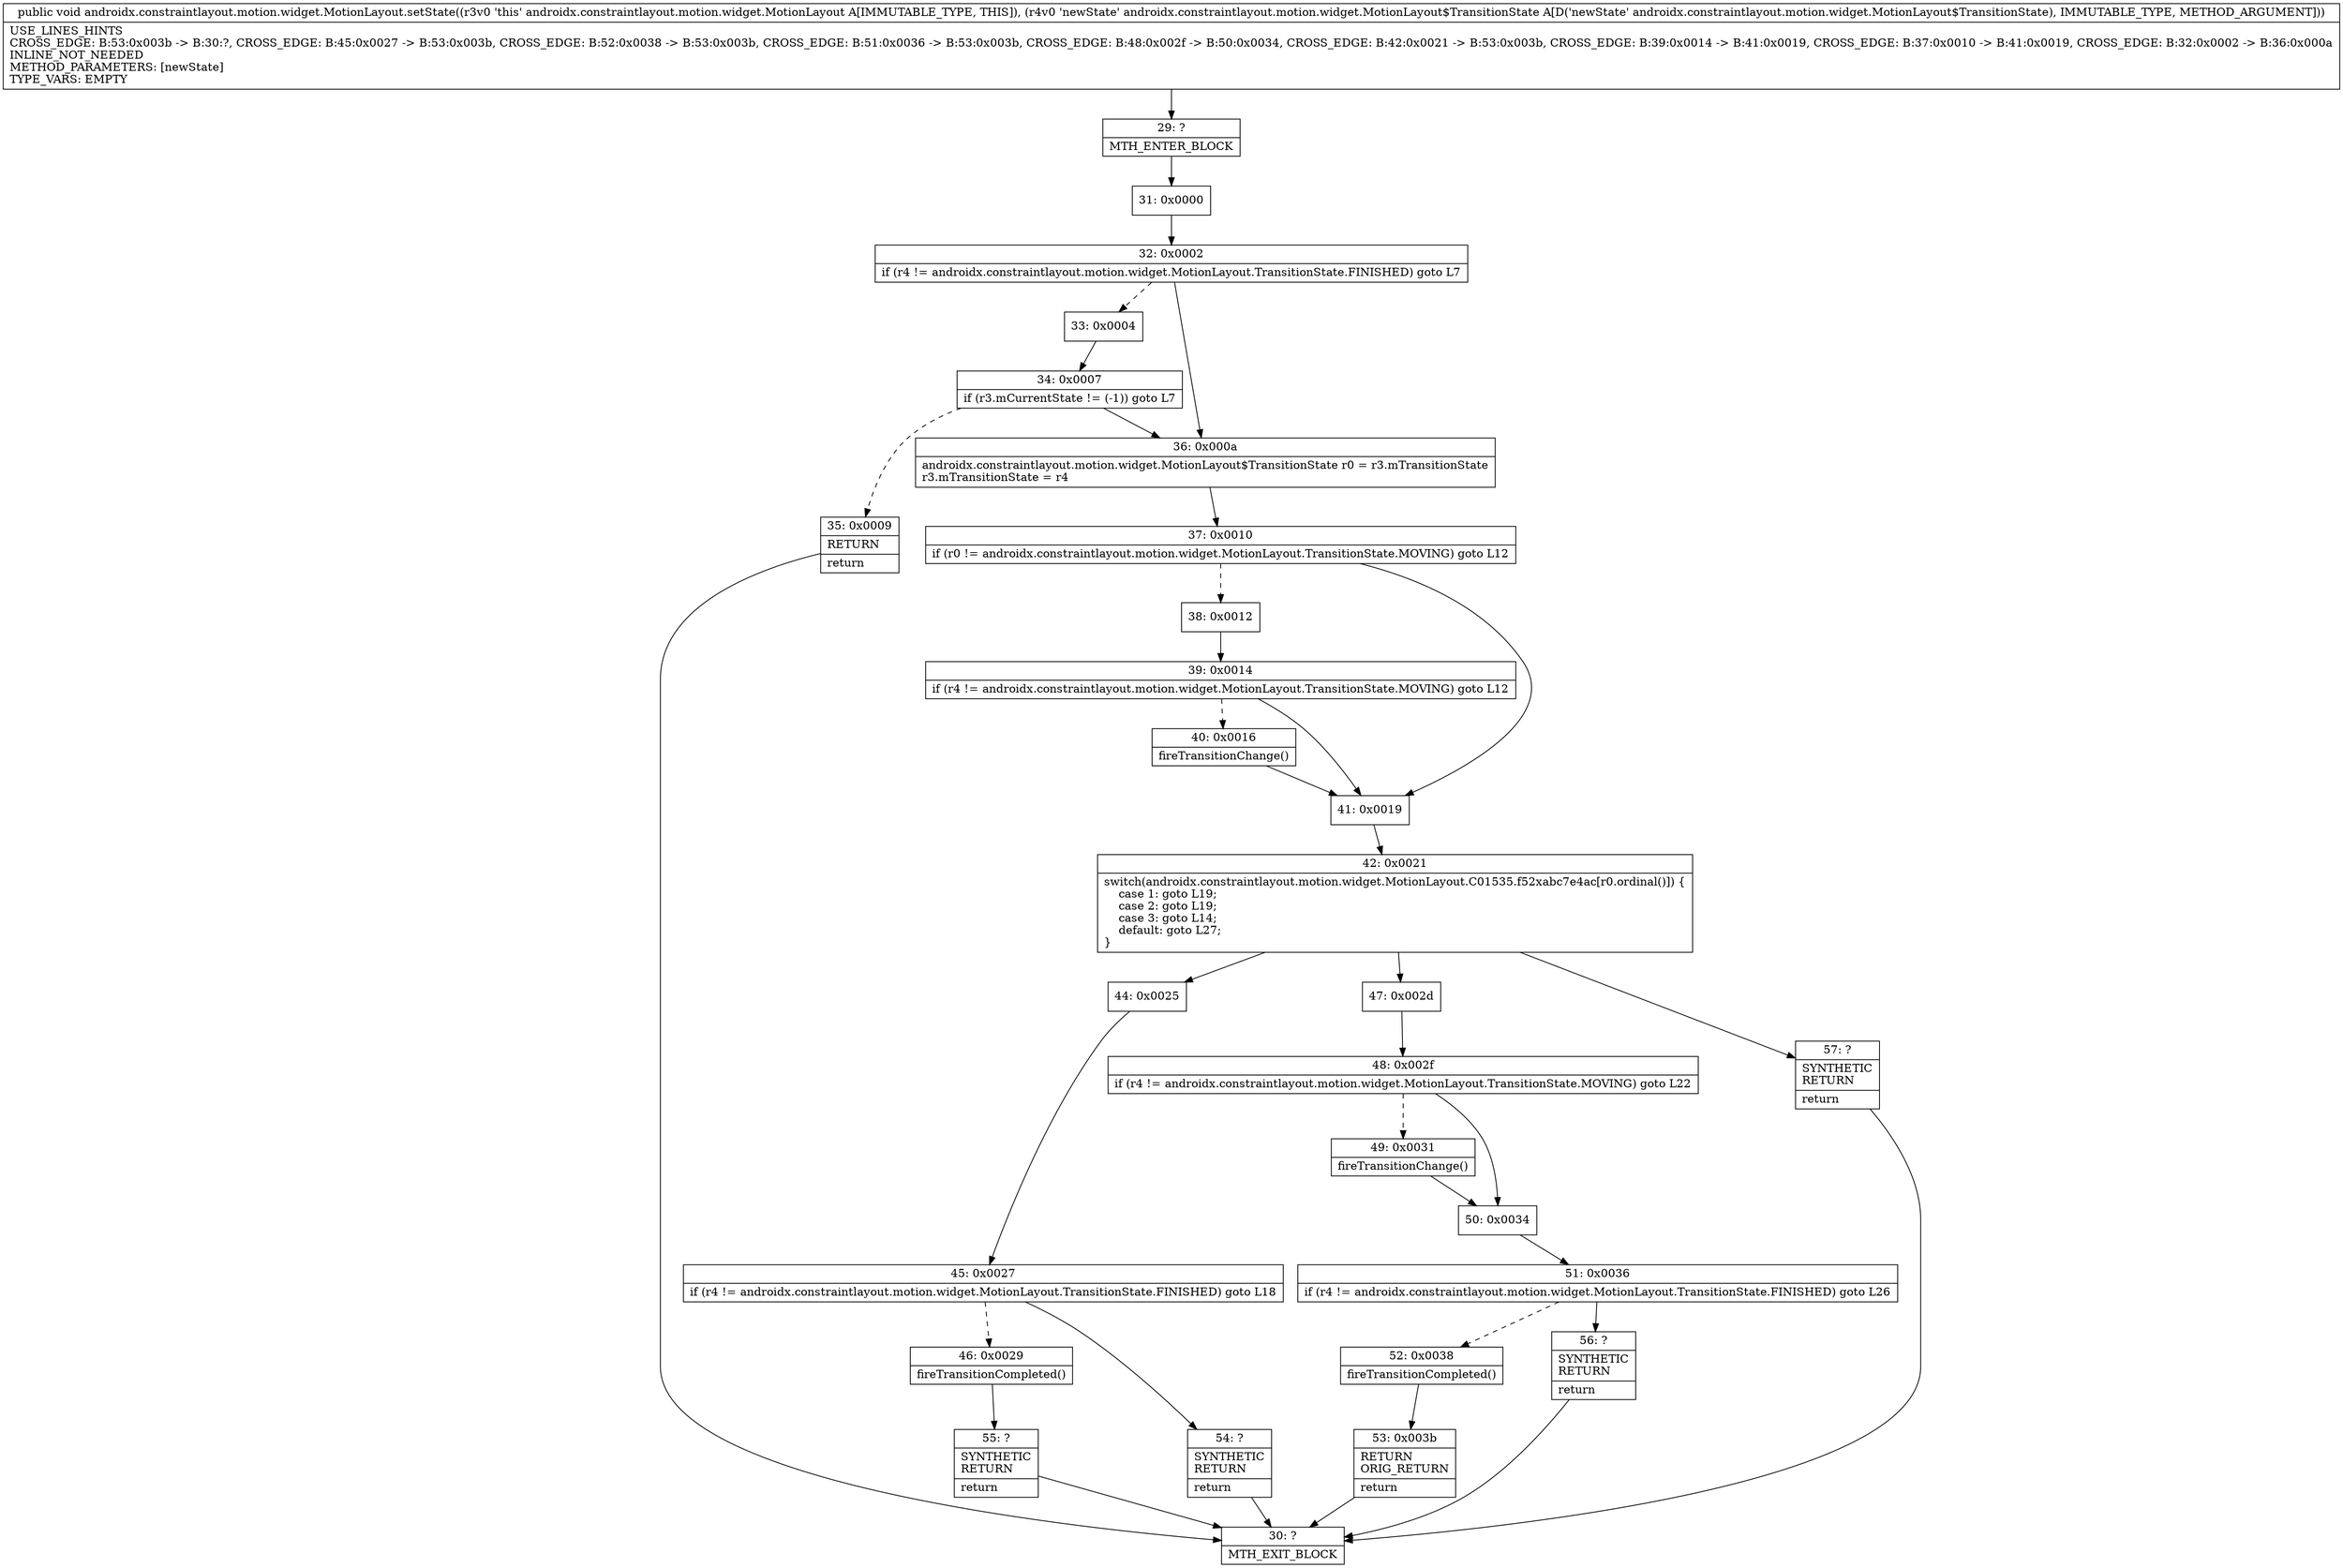 digraph "CFG forandroidx.constraintlayout.motion.widget.MotionLayout.setState(Landroidx\/constraintlayout\/motion\/widget\/MotionLayout$TransitionState;)V" {
Node_29 [shape=record,label="{29\:\ ?|MTH_ENTER_BLOCK\l}"];
Node_31 [shape=record,label="{31\:\ 0x0000}"];
Node_32 [shape=record,label="{32\:\ 0x0002|if (r4 != androidx.constraintlayout.motion.widget.MotionLayout.TransitionState.FINISHED) goto L7\l}"];
Node_33 [shape=record,label="{33\:\ 0x0004}"];
Node_34 [shape=record,label="{34\:\ 0x0007|if (r3.mCurrentState != (\-1)) goto L7\l}"];
Node_35 [shape=record,label="{35\:\ 0x0009|RETURN\l|return\l}"];
Node_30 [shape=record,label="{30\:\ ?|MTH_EXIT_BLOCK\l}"];
Node_36 [shape=record,label="{36\:\ 0x000a|androidx.constraintlayout.motion.widget.MotionLayout$TransitionState r0 = r3.mTransitionState\lr3.mTransitionState = r4\l}"];
Node_37 [shape=record,label="{37\:\ 0x0010|if (r0 != androidx.constraintlayout.motion.widget.MotionLayout.TransitionState.MOVING) goto L12\l}"];
Node_38 [shape=record,label="{38\:\ 0x0012}"];
Node_39 [shape=record,label="{39\:\ 0x0014|if (r4 != androidx.constraintlayout.motion.widget.MotionLayout.TransitionState.MOVING) goto L12\l}"];
Node_40 [shape=record,label="{40\:\ 0x0016|fireTransitionChange()\l}"];
Node_41 [shape=record,label="{41\:\ 0x0019}"];
Node_42 [shape=record,label="{42\:\ 0x0021|switch(androidx.constraintlayout.motion.widget.MotionLayout.C01535.f52xabc7e4ac[r0.ordinal()]) \{\l    case 1: goto L19;\l    case 2: goto L19;\l    case 3: goto L14;\l    default: goto L27;\l\}\l}"];
Node_44 [shape=record,label="{44\:\ 0x0025}"];
Node_45 [shape=record,label="{45\:\ 0x0027|if (r4 != androidx.constraintlayout.motion.widget.MotionLayout.TransitionState.FINISHED) goto L18\l}"];
Node_46 [shape=record,label="{46\:\ 0x0029|fireTransitionCompleted()\l}"];
Node_55 [shape=record,label="{55\:\ ?|SYNTHETIC\lRETURN\l|return\l}"];
Node_54 [shape=record,label="{54\:\ ?|SYNTHETIC\lRETURN\l|return\l}"];
Node_47 [shape=record,label="{47\:\ 0x002d}"];
Node_48 [shape=record,label="{48\:\ 0x002f|if (r4 != androidx.constraintlayout.motion.widget.MotionLayout.TransitionState.MOVING) goto L22\l}"];
Node_49 [shape=record,label="{49\:\ 0x0031|fireTransitionChange()\l}"];
Node_50 [shape=record,label="{50\:\ 0x0034}"];
Node_51 [shape=record,label="{51\:\ 0x0036|if (r4 != androidx.constraintlayout.motion.widget.MotionLayout.TransitionState.FINISHED) goto L26\l}"];
Node_52 [shape=record,label="{52\:\ 0x0038|fireTransitionCompleted()\l}"];
Node_53 [shape=record,label="{53\:\ 0x003b|RETURN\lORIG_RETURN\l|return\l}"];
Node_56 [shape=record,label="{56\:\ ?|SYNTHETIC\lRETURN\l|return\l}"];
Node_57 [shape=record,label="{57\:\ ?|SYNTHETIC\lRETURN\l|return\l}"];
MethodNode[shape=record,label="{public void androidx.constraintlayout.motion.widget.MotionLayout.setState((r3v0 'this' androidx.constraintlayout.motion.widget.MotionLayout A[IMMUTABLE_TYPE, THIS]), (r4v0 'newState' androidx.constraintlayout.motion.widget.MotionLayout$TransitionState A[D('newState' androidx.constraintlayout.motion.widget.MotionLayout$TransitionState), IMMUTABLE_TYPE, METHOD_ARGUMENT]))  | USE_LINES_HINTS\lCROSS_EDGE: B:53:0x003b \-\> B:30:?, CROSS_EDGE: B:45:0x0027 \-\> B:53:0x003b, CROSS_EDGE: B:52:0x0038 \-\> B:53:0x003b, CROSS_EDGE: B:51:0x0036 \-\> B:53:0x003b, CROSS_EDGE: B:48:0x002f \-\> B:50:0x0034, CROSS_EDGE: B:42:0x0021 \-\> B:53:0x003b, CROSS_EDGE: B:39:0x0014 \-\> B:41:0x0019, CROSS_EDGE: B:37:0x0010 \-\> B:41:0x0019, CROSS_EDGE: B:32:0x0002 \-\> B:36:0x000a\lINLINE_NOT_NEEDED\lMETHOD_PARAMETERS: [newState]\lTYPE_VARS: EMPTY\l}"];
MethodNode -> Node_29;Node_29 -> Node_31;
Node_31 -> Node_32;
Node_32 -> Node_33[style=dashed];
Node_32 -> Node_36;
Node_33 -> Node_34;
Node_34 -> Node_35[style=dashed];
Node_34 -> Node_36;
Node_35 -> Node_30;
Node_36 -> Node_37;
Node_37 -> Node_38[style=dashed];
Node_37 -> Node_41;
Node_38 -> Node_39;
Node_39 -> Node_40[style=dashed];
Node_39 -> Node_41;
Node_40 -> Node_41;
Node_41 -> Node_42;
Node_42 -> Node_44;
Node_42 -> Node_47;
Node_42 -> Node_57;
Node_44 -> Node_45;
Node_45 -> Node_46[style=dashed];
Node_45 -> Node_54;
Node_46 -> Node_55;
Node_55 -> Node_30;
Node_54 -> Node_30;
Node_47 -> Node_48;
Node_48 -> Node_49[style=dashed];
Node_48 -> Node_50;
Node_49 -> Node_50;
Node_50 -> Node_51;
Node_51 -> Node_52[style=dashed];
Node_51 -> Node_56;
Node_52 -> Node_53;
Node_53 -> Node_30;
Node_56 -> Node_30;
Node_57 -> Node_30;
}

